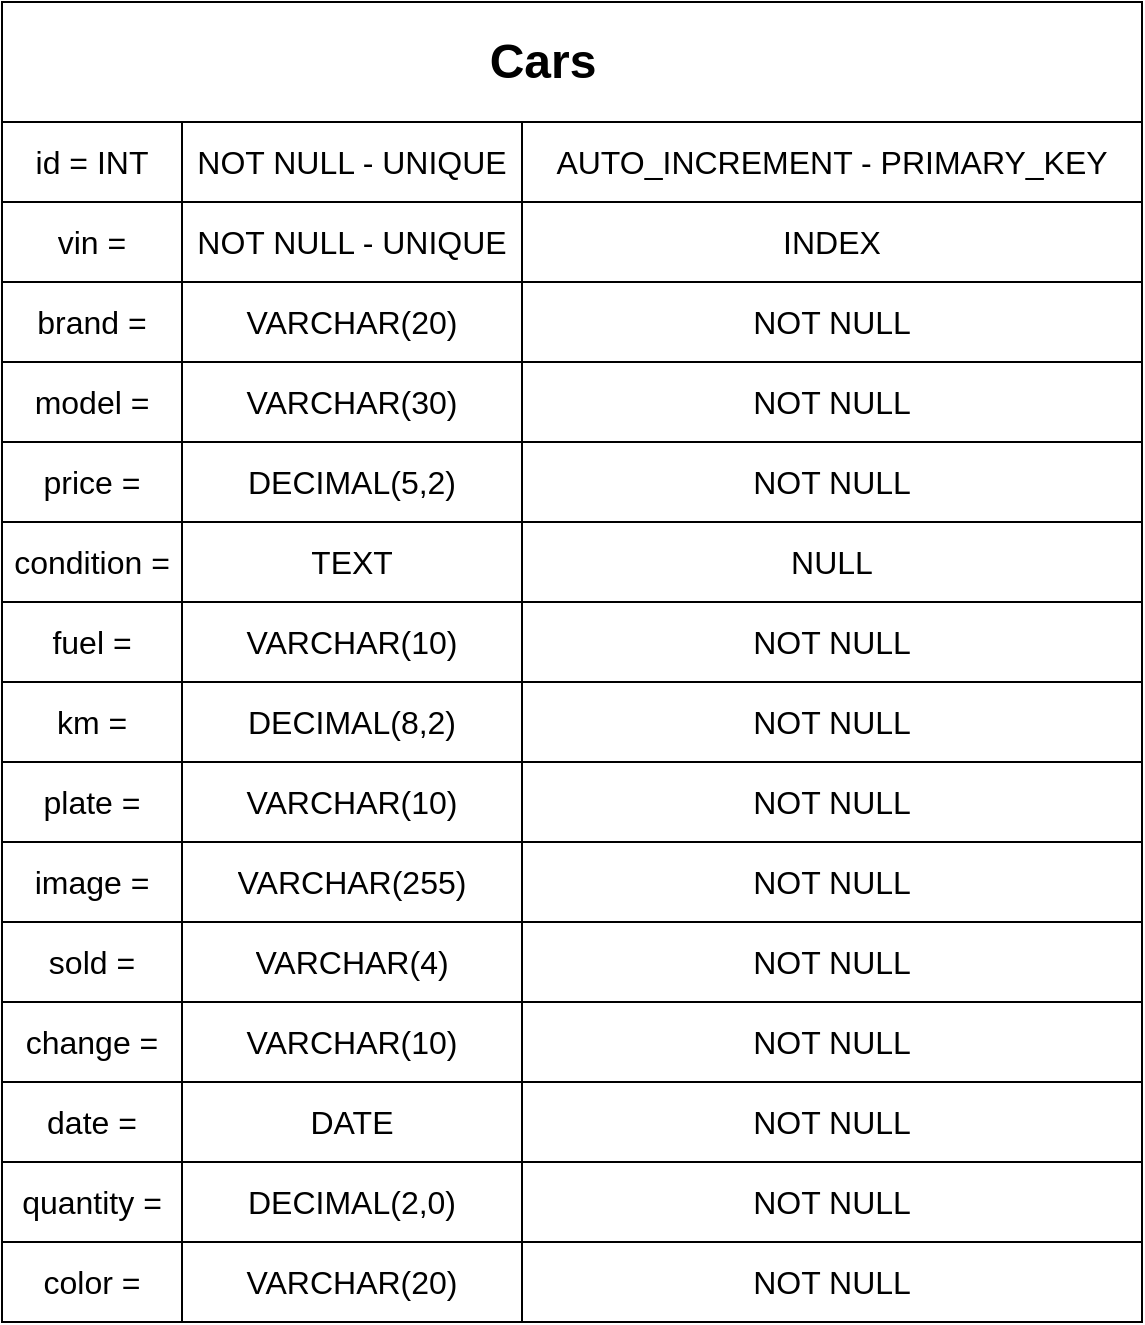 <mxfile version="21.0.6" type="device"><diagram name="Pagina-1" id="vuz3nfJ-gsccyj1R8zJl"><mxGraphModel dx="1434" dy="764" grid="1" gridSize="10" guides="1" tooltips="1" connect="1" arrows="1" fold="1" page="1" pageScale="1" pageWidth="827" pageHeight="1169" math="0" shadow="0"><root><mxCell id="0"/><mxCell id="1" parent="0"/><mxCell id="UWDLgV-43n7D2x5VJcaM-1" value="" style="rounded=0;whiteSpace=wrap;html=1;" vertex="1" parent="1"><mxGeometry x="140" y="40" width="570" height="630" as="geometry"/></mxCell><mxCell id="UWDLgV-43n7D2x5VJcaM-4" value="Cars" style="text;strokeColor=none;fillColor=none;html=1;fontSize=24;fontStyle=1;verticalAlign=middle;align=center;" vertex="1" parent="1"><mxGeometry x="360" y="50" width="100" height="40" as="geometry"/></mxCell><mxCell id="UWDLgV-43n7D2x5VJcaM-5" value="" style="shape=table;startSize=0;container=1;collapsible=0;childLayout=tableLayout;fontSize=16;" vertex="1" parent="1"><mxGeometry x="140" y="100" width="570" height="120" as="geometry"/></mxCell><mxCell id="UWDLgV-43n7D2x5VJcaM-6" value="" style="shape=tableRow;horizontal=0;startSize=0;swimlaneHead=0;swimlaneBody=0;strokeColor=inherit;top=0;left=0;bottom=0;right=0;collapsible=0;dropTarget=0;fillColor=none;points=[[0,0.5],[1,0.5]];portConstraint=eastwest;fontSize=16;" vertex="1" parent="UWDLgV-43n7D2x5VJcaM-5"><mxGeometry width="570" height="40" as="geometry"/></mxCell><mxCell id="UWDLgV-43n7D2x5VJcaM-7" value="id = INT" style="shape=partialRectangle;html=1;whiteSpace=wrap;connectable=0;strokeColor=inherit;overflow=hidden;fillColor=none;top=0;left=0;bottom=0;right=0;pointerEvents=1;fontSize=16;" vertex="1" parent="UWDLgV-43n7D2x5VJcaM-6"><mxGeometry width="90" height="40" as="geometry"><mxRectangle width="90" height="40" as="alternateBounds"/></mxGeometry></mxCell><mxCell id="UWDLgV-43n7D2x5VJcaM-8" value="NOT NULL - UNIQUE" style="shape=partialRectangle;html=1;whiteSpace=wrap;connectable=0;strokeColor=inherit;overflow=hidden;fillColor=none;top=0;left=0;bottom=0;right=0;pointerEvents=1;fontSize=16;" vertex="1" parent="UWDLgV-43n7D2x5VJcaM-6"><mxGeometry x="90" width="170" height="40" as="geometry"><mxRectangle width="170" height="40" as="alternateBounds"/></mxGeometry></mxCell><mxCell id="UWDLgV-43n7D2x5VJcaM-9" value="AUTO_INCREMENT - PRIMARY_KEY" style="shape=partialRectangle;html=1;whiteSpace=wrap;connectable=0;strokeColor=inherit;overflow=hidden;fillColor=none;top=0;left=0;bottom=0;right=0;pointerEvents=1;fontSize=16;" vertex="1" parent="UWDLgV-43n7D2x5VJcaM-6"><mxGeometry x="260" width="310" height="40" as="geometry"><mxRectangle width="310" height="40" as="alternateBounds"/></mxGeometry></mxCell><mxCell id="UWDLgV-43n7D2x5VJcaM-10" value="" style="shape=tableRow;horizontal=0;startSize=0;swimlaneHead=0;swimlaneBody=0;strokeColor=inherit;top=0;left=0;bottom=0;right=0;collapsible=0;dropTarget=0;fillColor=none;points=[[0,0.5],[1,0.5]];portConstraint=eastwest;fontSize=16;" vertex="1" parent="UWDLgV-43n7D2x5VJcaM-5"><mxGeometry y="40" width="570" height="40" as="geometry"/></mxCell><mxCell id="UWDLgV-43n7D2x5VJcaM-11" value="vin =" style="shape=partialRectangle;html=1;whiteSpace=wrap;connectable=0;strokeColor=inherit;overflow=hidden;fillColor=none;top=0;left=0;bottom=0;right=0;pointerEvents=1;fontSize=16;" vertex="1" parent="UWDLgV-43n7D2x5VJcaM-10"><mxGeometry width="90" height="40" as="geometry"><mxRectangle width="90" height="40" as="alternateBounds"/></mxGeometry></mxCell><mxCell id="UWDLgV-43n7D2x5VJcaM-12" value="NOT NULL - UNIQUE" style="shape=partialRectangle;html=1;whiteSpace=wrap;connectable=0;strokeColor=inherit;overflow=hidden;fillColor=none;top=0;left=0;bottom=0;right=0;pointerEvents=1;fontSize=16;" vertex="1" parent="UWDLgV-43n7D2x5VJcaM-10"><mxGeometry x="90" width="170" height="40" as="geometry"><mxRectangle width="170" height="40" as="alternateBounds"/></mxGeometry></mxCell><mxCell id="UWDLgV-43n7D2x5VJcaM-13" value="INDEX" style="shape=partialRectangle;html=1;whiteSpace=wrap;connectable=0;strokeColor=inherit;overflow=hidden;fillColor=none;top=0;left=0;bottom=0;right=0;pointerEvents=1;fontSize=16;" vertex="1" parent="UWDLgV-43n7D2x5VJcaM-10"><mxGeometry x="260" width="310" height="40" as="geometry"><mxRectangle width="310" height="40" as="alternateBounds"/></mxGeometry></mxCell><mxCell id="UWDLgV-43n7D2x5VJcaM-14" value="" style="shape=tableRow;horizontal=0;startSize=0;swimlaneHead=0;swimlaneBody=0;strokeColor=inherit;top=0;left=0;bottom=0;right=0;collapsible=0;dropTarget=0;fillColor=none;points=[[0,0.5],[1,0.5]];portConstraint=eastwest;fontSize=16;" vertex="1" parent="UWDLgV-43n7D2x5VJcaM-5"><mxGeometry y="80" width="570" height="40" as="geometry"/></mxCell><mxCell id="UWDLgV-43n7D2x5VJcaM-15" value="brand =" style="shape=partialRectangle;html=1;whiteSpace=wrap;connectable=0;strokeColor=inherit;overflow=hidden;fillColor=none;top=0;left=0;bottom=0;right=0;pointerEvents=1;fontSize=16;" vertex="1" parent="UWDLgV-43n7D2x5VJcaM-14"><mxGeometry width="90" height="40" as="geometry"><mxRectangle width="90" height="40" as="alternateBounds"/></mxGeometry></mxCell><mxCell id="UWDLgV-43n7D2x5VJcaM-16" value="VARCHAR(20)" style="shape=partialRectangle;html=1;whiteSpace=wrap;connectable=0;strokeColor=inherit;overflow=hidden;fillColor=none;top=0;left=0;bottom=0;right=0;pointerEvents=1;fontSize=16;" vertex="1" parent="UWDLgV-43n7D2x5VJcaM-14"><mxGeometry x="90" width="170" height="40" as="geometry"><mxRectangle width="170" height="40" as="alternateBounds"/></mxGeometry></mxCell><mxCell id="UWDLgV-43n7D2x5VJcaM-17" value="NOT NULL" style="shape=partialRectangle;html=1;whiteSpace=wrap;connectable=0;strokeColor=inherit;overflow=hidden;fillColor=none;top=0;left=0;bottom=0;right=0;pointerEvents=1;fontSize=16;" vertex="1" parent="UWDLgV-43n7D2x5VJcaM-14"><mxGeometry x="260" width="310" height="40" as="geometry"><mxRectangle width="310" height="40" as="alternateBounds"/></mxGeometry></mxCell><mxCell id="UWDLgV-43n7D2x5VJcaM-18" value="" style="shape=table;startSize=0;container=1;collapsible=0;childLayout=tableLayout;fontSize=16;" vertex="1" parent="1"><mxGeometry x="140" y="220" width="570" height="120" as="geometry"/></mxCell><mxCell id="UWDLgV-43n7D2x5VJcaM-19" value="" style="shape=tableRow;horizontal=0;startSize=0;swimlaneHead=0;swimlaneBody=0;strokeColor=inherit;top=0;left=0;bottom=0;right=0;collapsible=0;dropTarget=0;fillColor=none;points=[[0,0.5],[1,0.5]];portConstraint=eastwest;fontSize=16;" vertex="1" parent="UWDLgV-43n7D2x5VJcaM-18"><mxGeometry width="570" height="40" as="geometry"/></mxCell><mxCell id="UWDLgV-43n7D2x5VJcaM-20" value="model =" style="shape=partialRectangle;html=1;whiteSpace=wrap;connectable=0;strokeColor=inherit;overflow=hidden;fillColor=none;top=0;left=0;bottom=0;right=0;pointerEvents=1;fontSize=16;" vertex="1" parent="UWDLgV-43n7D2x5VJcaM-19"><mxGeometry width="90" height="40" as="geometry"><mxRectangle width="90" height="40" as="alternateBounds"/></mxGeometry></mxCell><mxCell id="UWDLgV-43n7D2x5VJcaM-21" value="VARCHAR(30)" style="shape=partialRectangle;html=1;whiteSpace=wrap;connectable=0;strokeColor=inherit;overflow=hidden;fillColor=none;top=0;left=0;bottom=0;right=0;pointerEvents=1;fontSize=16;" vertex="1" parent="UWDLgV-43n7D2x5VJcaM-19"><mxGeometry x="90" width="170" height="40" as="geometry"><mxRectangle width="170" height="40" as="alternateBounds"/></mxGeometry></mxCell><mxCell id="UWDLgV-43n7D2x5VJcaM-22" value="NOT NULL" style="shape=partialRectangle;html=1;whiteSpace=wrap;connectable=0;strokeColor=inherit;overflow=hidden;fillColor=none;top=0;left=0;bottom=0;right=0;pointerEvents=1;fontSize=16;" vertex="1" parent="UWDLgV-43n7D2x5VJcaM-19"><mxGeometry x="260" width="310" height="40" as="geometry"><mxRectangle width="310" height="40" as="alternateBounds"/></mxGeometry></mxCell><mxCell id="UWDLgV-43n7D2x5VJcaM-23" value="" style="shape=tableRow;horizontal=0;startSize=0;swimlaneHead=0;swimlaneBody=0;strokeColor=inherit;top=0;left=0;bottom=0;right=0;collapsible=0;dropTarget=0;fillColor=none;points=[[0,0.5],[1,0.5]];portConstraint=eastwest;fontSize=16;" vertex="1" parent="UWDLgV-43n7D2x5VJcaM-18"><mxGeometry y="40" width="570" height="40" as="geometry"/></mxCell><mxCell id="UWDLgV-43n7D2x5VJcaM-24" value="price =" style="shape=partialRectangle;html=1;whiteSpace=wrap;connectable=0;strokeColor=inherit;overflow=hidden;fillColor=none;top=0;left=0;bottom=0;right=0;pointerEvents=1;fontSize=16;" vertex="1" parent="UWDLgV-43n7D2x5VJcaM-23"><mxGeometry width="90" height="40" as="geometry"><mxRectangle width="90" height="40" as="alternateBounds"/></mxGeometry></mxCell><mxCell id="UWDLgV-43n7D2x5VJcaM-25" value="DECIMAL(5,2)" style="shape=partialRectangle;html=1;whiteSpace=wrap;connectable=0;strokeColor=inherit;overflow=hidden;fillColor=none;top=0;left=0;bottom=0;right=0;pointerEvents=1;fontSize=16;" vertex="1" parent="UWDLgV-43n7D2x5VJcaM-23"><mxGeometry x="90" width="170" height="40" as="geometry"><mxRectangle width="170" height="40" as="alternateBounds"/></mxGeometry></mxCell><mxCell id="UWDLgV-43n7D2x5VJcaM-26" value="NOT NULL" style="shape=partialRectangle;html=1;whiteSpace=wrap;connectable=0;strokeColor=inherit;overflow=hidden;fillColor=none;top=0;left=0;bottom=0;right=0;pointerEvents=1;fontSize=16;" vertex="1" parent="UWDLgV-43n7D2x5VJcaM-23"><mxGeometry x="260" width="310" height="40" as="geometry"><mxRectangle width="310" height="40" as="alternateBounds"/></mxGeometry></mxCell><mxCell id="UWDLgV-43n7D2x5VJcaM-27" value="" style="shape=tableRow;horizontal=0;startSize=0;swimlaneHead=0;swimlaneBody=0;strokeColor=inherit;top=0;left=0;bottom=0;right=0;collapsible=0;dropTarget=0;fillColor=none;points=[[0,0.5],[1,0.5]];portConstraint=eastwest;fontSize=16;" vertex="1" parent="UWDLgV-43n7D2x5VJcaM-18"><mxGeometry y="80" width="570" height="40" as="geometry"/></mxCell><mxCell id="UWDLgV-43n7D2x5VJcaM-28" value="condition =" style="shape=partialRectangle;html=1;whiteSpace=wrap;connectable=0;strokeColor=inherit;overflow=hidden;fillColor=none;top=0;left=0;bottom=0;right=0;pointerEvents=1;fontSize=16;" vertex="1" parent="UWDLgV-43n7D2x5VJcaM-27"><mxGeometry width="90" height="40" as="geometry"><mxRectangle width="90" height="40" as="alternateBounds"/></mxGeometry></mxCell><mxCell id="UWDLgV-43n7D2x5VJcaM-29" value="TEXT" style="shape=partialRectangle;html=1;whiteSpace=wrap;connectable=0;strokeColor=inherit;overflow=hidden;fillColor=none;top=0;left=0;bottom=0;right=0;pointerEvents=1;fontSize=16;" vertex="1" parent="UWDLgV-43n7D2x5VJcaM-27"><mxGeometry x="90" width="170" height="40" as="geometry"><mxRectangle width="170" height="40" as="alternateBounds"/></mxGeometry></mxCell><mxCell id="UWDLgV-43n7D2x5VJcaM-30" value="NULL" style="shape=partialRectangle;html=1;whiteSpace=wrap;connectable=0;strokeColor=inherit;overflow=hidden;fillColor=none;top=0;left=0;bottom=0;right=0;pointerEvents=1;fontSize=16;" vertex="1" parent="UWDLgV-43n7D2x5VJcaM-27"><mxGeometry x="260" width="310" height="40" as="geometry"><mxRectangle width="310" height="40" as="alternateBounds"/></mxGeometry></mxCell><mxCell id="UWDLgV-43n7D2x5VJcaM-31" value="" style="shape=table;startSize=0;container=1;collapsible=0;childLayout=tableLayout;fontSize=16;" vertex="1" parent="1"><mxGeometry x="140" y="340" width="570" height="120" as="geometry"/></mxCell><mxCell id="UWDLgV-43n7D2x5VJcaM-32" value="" style="shape=tableRow;horizontal=0;startSize=0;swimlaneHead=0;swimlaneBody=0;strokeColor=inherit;top=0;left=0;bottom=0;right=0;collapsible=0;dropTarget=0;fillColor=none;points=[[0,0.5],[1,0.5]];portConstraint=eastwest;fontSize=16;" vertex="1" parent="UWDLgV-43n7D2x5VJcaM-31"><mxGeometry width="570" height="40" as="geometry"/></mxCell><mxCell id="UWDLgV-43n7D2x5VJcaM-33" value="fuel =" style="shape=partialRectangle;html=1;whiteSpace=wrap;connectable=0;strokeColor=inherit;overflow=hidden;fillColor=none;top=0;left=0;bottom=0;right=0;pointerEvents=1;fontSize=16;" vertex="1" parent="UWDLgV-43n7D2x5VJcaM-32"><mxGeometry width="90" height="40" as="geometry"><mxRectangle width="90" height="40" as="alternateBounds"/></mxGeometry></mxCell><mxCell id="UWDLgV-43n7D2x5VJcaM-34" value="VARCHAR(10)" style="shape=partialRectangle;html=1;whiteSpace=wrap;connectable=0;strokeColor=inherit;overflow=hidden;fillColor=none;top=0;left=0;bottom=0;right=0;pointerEvents=1;fontSize=16;" vertex="1" parent="UWDLgV-43n7D2x5VJcaM-32"><mxGeometry x="90" width="170" height="40" as="geometry"><mxRectangle width="170" height="40" as="alternateBounds"/></mxGeometry></mxCell><mxCell id="UWDLgV-43n7D2x5VJcaM-35" value="NOT NULL" style="shape=partialRectangle;html=1;whiteSpace=wrap;connectable=0;strokeColor=inherit;overflow=hidden;fillColor=none;top=0;left=0;bottom=0;right=0;pointerEvents=1;fontSize=16;" vertex="1" parent="UWDLgV-43n7D2x5VJcaM-32"><mxGeometry x="260" width="310" height="40" as="geometry"><mxRectangle width="310" height="40" as="alternateBounds"/></mxGeometry></mxCell><mxCell id="UWDLgV-43n7D2x5VJcaM-36" value="" style="shape=tableRow;horizontal=0;startSize=0;swimlaneHead=0;swimlaneBody=0;strokeColor=inherit;top=0;left=0;bottom=0;right=0;collapsible=0;dropTarget=0;fillColor=none;points=[[0,0.5],[1,0.5]];portConstraint=eastwest;fontSize=16;" vertex="1" parent="UWDLgV-43n7D2x5VJcaM-31"><mxGeometry y="40" width="570" height="40" as="geometry"/></mxCell><mxCell id="UWDLgV-43n7D2x5VJcaM-37" value="km =" style="shape=partialRectangle;html=1;whiteSpace=wrap;connectable=0;strokeColor=inherit;overflow=hidden;fillColor=none;top=0;left=0;bottom=0;right=0;pointerEvents=1;fontSize=16;" vertex="1" parent="UWDLgV-43n7D2x5VJcaM-36"><mxGeometry width="90" height="40" as="geometry"><mxRectangle width="90" height="40" as="alternateBounds"/></mxGeometry></mxCell><mxCell id="UWDLgV-43n7D2x5VJcaM-38" value="DECIMAL(8,2)" style="shape=partialRectangle;html=1;whiteSpace=wrap;connectable=0;strokeColor=inherit;overflow=hidden;fillColor=none;top=0;left=0;bottom=0;right=0;pointerEvents=1;fontSize=16;" vertex="1" parent="UWDLgV-43n7D2x5VJcaM-36"><mxGeometry x="90" width="170" height="40" as="geometry"><mxRectangle width="170" height="40" as="alternateBounds"/></mxGeometry></mxCell><mxCell id="UWDLgV-43n7D2x5VJcaM-39" value="NOT NULL" style="shape=partialRectangle;html=1;whiteSpace=wrap;connectable=0;strokeColor=inherit;overflow=hidden;fillColor=none;top=0;left=0;bottom=0;right=0;pointerEvents=1;fontSize=16;" vertex="1" parent="UWDLgV-43n7D2x5VJcaM-36"><mxGeometry x="260" width="310" height="40" as="geometry"><mxRectangle width="310" height="40" as="alternateBounds"/></mxGeometry></mxCell><mxCell id="UWDLgV-43n7D2x5VJcaM-40" value="" style="shape=tableRow;horizontal=0;startSize=0;swimlaneHead=0;swimlaneBody=0;strokeColor=inherit;top=0;left=0;bottom=0;right=0;collapsible=0;dropTarget=0;fillColor=none;points=[[0,0.5],[1,0.5]];portConstraint=eastwest;fontSize=16;" vertex="1" parent="UWDLgV-43n7D2x5VJcaM-31"><mxGeometry y="80" width="570" height="40" as="geometry"/></mxCell><mxCell id="UWDLgV-43n7D2x5VJcaM-41" value="plate =" style="shape=partialRectangle;html=1;whiteSpace=wrap;connectable=0;strokeColor=inherit;overflow=hidden;fillColor=none;top=0;left=0;bottom=0;right=0;pointerEvents=1;fontSize=16;" vertex="1" parent="UWDLgV-43n7D2x5VJcaM-40"><mxGeometry width="90" height="40" as="geometry"><mxRectangle width="90" height="40" as="alternateBounds"/></mxGeometry></mxCell><mxCell id="UWDLgV-43n7D2x5VJcaM-42" value="VARCHAR(10)" style="shape=partialRectangle;html=1;whiteSpace=wrap;connectable=0;strokeColor=inherit;overflow=hidden;fillColor=none;top=0;left=0;bottom=0;right=0;pointerEvents=1;fontSize=16;" vertex="1" parent="UWDLgV-43n7D2x5VJcaM-40"><mxGeometry x="90" width="170" height="40" as="geometry"><mxRectangle width="170" height="40" as="alternateBounds"/></mxGeometry></mxCell><mxCell id="UWDLgV-43n7D2x5VJcaM-43" value="NOT NULL" style="shape=partialRectangle;html=1;whiteSpace=wrap;connectable=0;strokeColor=inherit;overflow=hidden;fillColor=none;top=0;left=0;bottom=0;right=0;pointerEvents=1;fontSize=16;" vertex="1" parent="UWDLgV-43n7D2x5VJcaM-40"><mxGeometry x="260" width="310" height="40" as="geometry"><mxRectangle width="310" height="40" as="alternateBounds"/></mxGeometry></mxCell><mxCell id="UWDLgV-43n7D2x5VJcaM-44" value="" style="shape=table;startSize=0;container=1;collapsible=0;childLayout=tableLayout;fontSize=16;" vertex="1" parent="1"><mxGeometry x="140" y="460" width="570" height="120" as="geometry"/></mxCell><mxCell id="UWDLgV-43n7D2x5VJcaM-45" value="" style="shape=tableRow;horizontal=0;startSize=0;swimlaneHead=0;swimlaneBody=0;strokeColor=inherit;top=0;left=0;bottom=0;right=0;collapsible=0;dropTarget=0;fillColor=none;points=[[0,0.5],[1,0.5]];portConstraint=eastwest;fontSize=16;" vertex="1" parent="UWDLgV-43n7D2x5VJcaM-44"><mxGeometry width="570" height="40" as="geometry"/></mxCell><mxCell id="UWDLgV-43n7D2x5VJcaM-46" value="image =" style="shape=partialRectangle;html=1;whiteSpace=wrap;connectable=0;strokeColor=inherit;overflow=hidden;fillColor=none;top=0;left=0;bottom=0;right=0;pointerEvents=1;fontSize=16;" vertex="1" parent="UWDLgV-43n7D2x5VJcaM-45"><mxGeometry width="90" height="40" as="geometry"><mxRectangle width="90" height="40" as="alternateBounds"/></mxGeometry></mxCell><mxCell id="UWDLgV-43n7D2x5VJcaM-47" value="VARCHAR(255)" style="shape=partialRectangle;html=1;whiteSpace=wrap;connectable=0;strokeColor=inherit;overflow=hidden;fillColor=none;top=0;left=0;bottom=0;right=0;pointerEvents=1;fontSize=16;" vertex="1" parent="UWDLgV-43n7D2x5VJcaM-45"><mxGeometry x="90" width="170" height="40" as="geometry"><mxRectangle width="170" height="40" as="alternateBounds"/></mxGeometry></mxCell><mxCell id="UWDLgV-43n7D2x5VJcaM-48" value="NOT NULL" style="shape=partialRectangle;html=1;whiteSpace=wrap;connectable=0;strokeColor=inherit;overflow=hidden;fillColor=none;top=0;left=0;bottom=0;right=0;pointerEvents=1;fontSize=16;" vertex="1" parent="UWDLgV-43n7D2x5VJcaM-45"><mxGeometry x="260" width="310" height="40" as="geometry"><mxRectangle width="310" height="40" as="alternateBounds"/></mxGeometry></mxCell><mxCell id="UWDLgV-43n7D2x5VJcaM-49" value="" style="shape=tableRow;horizontal=0;startSize=0;swimlaneHead=0;swimlaneBody=0;strokeColor=inherit;top=0;left=0;bottom=0;right=0;collapsible=0;dropTarget=0;fillColor=none;points=[[0,0.5],[1,0.5]];portConstraint=eastwest;fontSize=16;" vertex="1" parent="UWDLgV-43n7D2x5VJcaM-44"><mxGeometry y="40" width="570" height="40" as="geometry"/></mxCell><mxCell id="UWDLgV-43n7D2x5VJcaM-50" value="sold =" style="shape=partialRectangle;html=1;whiteSpace=wrap;connectable=0;strokeColor=inherit;overflow=hidden;fillColor=none;top=0;left=0;bottom=0;right=0;pointerEvents=1;fontSize=16;" vertex="1" parent="UWDLgV-43n7D2x5VJcaM-49"><mxGeometry width="90" height="40" as="geometry"><mxRectangle width="90" height="40" as="alternateBounds"/></mxGeometry></mxCell><mxCell id="UWDLgV-43n7D2x5VJcaM-51" value="VARCHAR(4)" style="shape=partialRectangle;html=1;whiteSpace=wrap;connectable=0;strokeColor=inherit;overflow=hidden;fillColor=none;top=0;left=0;bottom=0;right=0;pointerEvents=1;fontSize=16;" vertex="1" parent="UWDLgV-43n7D2x5VJcaM-49"><mxGeometry x="90" width="170" height="40" as="geometry"><mxRectangle width="170" height="40" as="alternateBounds"/></mxGeometry></mxCell><mxCell id="UWDLgV-43n7D2x5VJcaM-52" value="NOT NULL" style="shape=partialRectangle;html=1;whiteSpace=wrap;connectable=0;strokeColor=inherit;overflow=hidden;fillColor=none;top=0;left=0;bottom=0;right=0;pointerEvents=1;fontSize=16;" vertex="1" parent="UWDLgV-43n7D2x5VJcaM-49"><mxGeometry x="260" width="310" height="40" as="geometry"><mxRectangle width="310" height="40" as="alternateBounds"/></mxGeometry></mxCell><mxCell id="UWDLgV-43n7D2x5VJcaM-53" value="" style="shape=tableRow;horizontal=0;startSize=0;swimlaneHead=0;swimlaneBody=0;strokeColor=inherit;top=0;left=0;bottom=0;right=0;collapsible=0;dropTarget=0;fillColor=none;points=[[0,0.5],[1,0.5]];portConstraint=eastwest;fontSize=16;" vertex="1" parent="UWDLgV-43n7D2x5VJcaM-44"><mxGeometry y="80" width="570" height="40" as="geometry"/></mxCell><mxCell id="UWDLgV-43n7D2x5VJcaM-54" value="change =" style="shape=partialRectangle;html=1;whiteSpace=wrap;connectable=0;strokeColor=inherit;overflow=hidden;fillColor=none;top=0;left=0;bottom=0;right=0;pointerEvents=1;fontSize=16;" vertex="1" parent="UWDLgV-43n7D2x5VJcaM-53"><mxGeometry width="90" height="40" as="geometry"><mxRectangle width="90" height="40" as="alternateBounds"/></mxGeometry></mxCell><mxCell id="UWDLgV-43n7D2x5VJcaM-55" value="VARCHAR(10)" style="shape=partialRectangle;html=1;whiteSpace=wrap;connectable=0;strokeColor=inherit;overflow=hidden;fillColor=none;top=0;left=0;bottom=0;right=0;pointerEvents=1;fontSize=16;" vertex="1" parent="UWDLgV-43n7D2x5VJcaM-53"><mxGeometry x="90" width="170" height="40" as="geometry"><mxRectangle width="170" height="40" as="alternateBounds"/></mxGeometry></mxCell><mxCell id="UWDLgV-43n7D2x5VJcaM-56" value="NOT NULL" style="shape=partialRectangle;html=1;whiteSpace=wrap;connectable=0;strokeColor=inherit;overflow=hidden;fillColor=none;top=0;left=0;bottom=0;right=0;pointerEvents=1;fontSize=16;" vertex="1" parent="UWDLgV-43n7D2x5VJcaM-53"><mxGeometry x="260" width="310" height="40" as="geometry"><mxRectangle width="310" height="40" as="alternateBounds"/></mxGeometry></mxCell><mxCell id="UWDLgV-43n7D2x5VJcaM-57" value="" style="shape=table;startSize=0;container=1;collapsible=0;childLayout=tableLayout;fontSize=16;" vertex="1" parent="1"><mxGeometry x="140" y="580" width="570" height="120" as="geometry"/></mxCell><mxCell id="UWDLgV-43n7D2x5VJcaM-58" value="" style="shape=tableRow;horizontal=0;startSize=0;swimlaneHead=0;swimlaneBody=0;strokeColor=inherit;top=0;left=0;bottom=0;right=0;collapsible=0;dropTarget=0;fillColor=none;points=[[0,0.5],[1,0.5]];portConstraint=eastwest;fontSize=16;" vertex="1" parent="UWDLgV-43n7D2x5VJcaM-57"><mxGeometry width="570" height="40" as="geometry"/></mxCell><mxCell id="UWDLgV-43n7D2x5VJcaM-59" value="date =" style="shape=partialRectangle;html=1;whiteSpace=wrap;connectable=0;strokeColor=inherit;overflow=hidden;fillColor=none;top=0;left=0;bottom=0;right=0;pointerEvents=1;fontSize=16;" vertex="1" parent="UWDLgV-43n7D2x5VJcaM-58"><mxGeometry width="90" height="40" as="geometry"><mxRectangle width="90" height="40" as="alternateBounds"/></mxGeometry></mxCell><mxCell id="UWDLgV-43n7D2x5VJcaM-60" value="DATE" style="shape=partialRectangle;html=1;whiteSpace=wrap;connectable=0;strokeColor=inherit;overflow=hidden;fillColor=none;top=0;left=0;bottom=0;right=0;pointerEvents=1;fontSize=16;" vertex="1" parent="UWDLgV-43n7D2x5VJcaM-58"><mxGeometry x="90" width="170" height="40" as="geometry"><mxRectangle width="170" height="40" as="alternateBounds"/></mxGeometry></mxCell><mxCell id="UWDLgV-43n7D2x5VJcaM-61" value="NOT NULL" style="shape=partialRectangle;html=1;whiteSpace=wrap;connectable=0;strokeColor=inherit;overflow=hidden;fillColor=none;top=0;left=0;bottom=0;right=0;pointerEvents=1;fontSize=16;" vertex="1" parent="UWDLgV-43n7D2x5VJcaM-58"><mxGeometry x="260" width="310" height="40" as="geometry"><mxRectangle width="310" height="40" as="alternateBounds"/></mxGeometry></mxCell><mxCell id="UWDLgV-43n7D2x5VJcaM-62" value="" style="shape=tableRow;horizontal=0;startSize=0;swimlaneHead=0;swimlaneBody=0;strokeColor=inherit;top=0;left=0;bottom=0;right=0;collapsible=0;dropTarget=0;fillColor=none;points=[[0,0.5],[1,0.5]];portConstraint=eastwest;fontSize=16;" vertex="1" parent="UWDLgV-43n7D2x5VJcaM-57"><mxGeometry y="40" width="570" height="40" as="geometry"/></mxCell><mxCell id="UWDLgV-43n7D2x5VJcaM-63" value="quantity =" style="shape=partialRectangle;html=1;whiteSpace=wrap;connectable=0;strokeColor=inherit;overflow=hidden;fillColor=none;top=0;left=0;bottom=0;right=0;pointerEvents=1;fontSize=16;" vertex="1" parent="UWDLgV-43n7D2x5VJcaM-62"><mxGeometry width="90" height="40" as="geometry"><mxRectangle width="90" height="40" as="alternateBounds"/></mxGeometry></mxCell><mxCell id="UWDLgV-43n7D2x5VJcaM-64" value="DECIMAL(2,0)" style="shape=partialRectangle;html=1;whiteSpace=wrap;connectable=0;strokeColor=inherit;overflow=hidden;fillColor=none;top=0;left=0;bottom=0;right=0;pointerEvents=1;fontSize=16;" vertex="1" parent="UWDLgV-43n7D2x5VJcaM-62"><mxGeometry x="90" width="170" height="40" as="geometry"><mxRectangle width="170" height="40" as="alternateBounds"/></mxGeometry></mxCell><mxCell id="UWDLgV-43n7D2x5VJcaM-65" value="NOT NULL" style="shape=partialRectangle;html=1;whiteSpace=wrap;connectable=0;strokeColor=inherit;overflow=hidden;fillColor=none;top=0;left=0;bottom=0;right=0;pointerEvents=1;fontSize=16;" vertex="1" parent="UWDLgV-43n7D2x5VJcaM-62"><mxGeometry x="260" width="310" height="40" as="geometry"><mxRectangle width="310" height="40" as="alternateBounds"/></mxGeometry></mxCell><mxCell id="UWDLgV-43n7D2x5VJcaM-66" value="" style="shape=tableRow;horizontal=0;startSize=0;swimlaneHead=0;swimlaneBody=0;strokeColor=inherit;top=0;left=0;bottom=0;right=0;collapsible=0;dropTarget=0;fillColor=none;points=[[0,0.5],[1,0.5]];portConstraint=eastwest;fontSize=16;" vertex="1" parent="UWDLgV-43n7D2x5VJcaM-57"><mxGeometry y="80" width="570" height="40" as="geometry"/></mxCell><mxCell id="UWDLgV-43n7D2x5VJcaM-67" value="color =" style="shape=partialRectangle;html=1;whiteSpace=wrap;connectable=0;strokeColor=inherit;overflow=hidden;fillColor=none;top=0;left=0;bottom=0;right=0;pointerEvents=1;fontSize=16;" vertex="1" parent="UWDLgV-43n7D2x5VJcaM-66"><mxGeometry width="90" height="40" as="geometry"><mxRectangle width="90" height="40" as="alternateBounds"/></mxGeometry></mxCell><mxCell id="UWDLgV-43n7D2x5VJcaM-68" value="VARCHAR(20)" style="shape=partialRectangle;html=1;whiteSpace=wrap;connectable=0;strokeColor=inherit;overflow=hidden;fillColor=none;top=0;left=0;bottom=0;right=0;pointerEvents=1;fontSize=16;" vertex="1" parent="UWDLgV-43n7D2x5VJcaM-66"><mxGeometry x="90" width="170" height="40" as="geometry"><mxRectangle width="170" height="40" as="alternateBounds"/></mxGeometry></mxCell><mxCell id="UWDLgV-43n7D2x5VJcaM-69" value="NOT NULL" style="shape=partialRectangle;html=1;whiteSpace=wrap;connectable=0;strokeColor=inherit;overflow=hidden;fillColor=none;top=0;left=0;bottom=0;right=0;pointerEvents=1;fontSize=16;" vertex="1" parent="UWDLgV-43n7D2x5VJcaM-66"><mxGeometry x="260" width="310" height="40" as="geometry"><mxRectangle width="310" height="40" as="alternateBounds"/></mxGeometry></mxCell></root></mxGraphModel></diagram></mxfile>